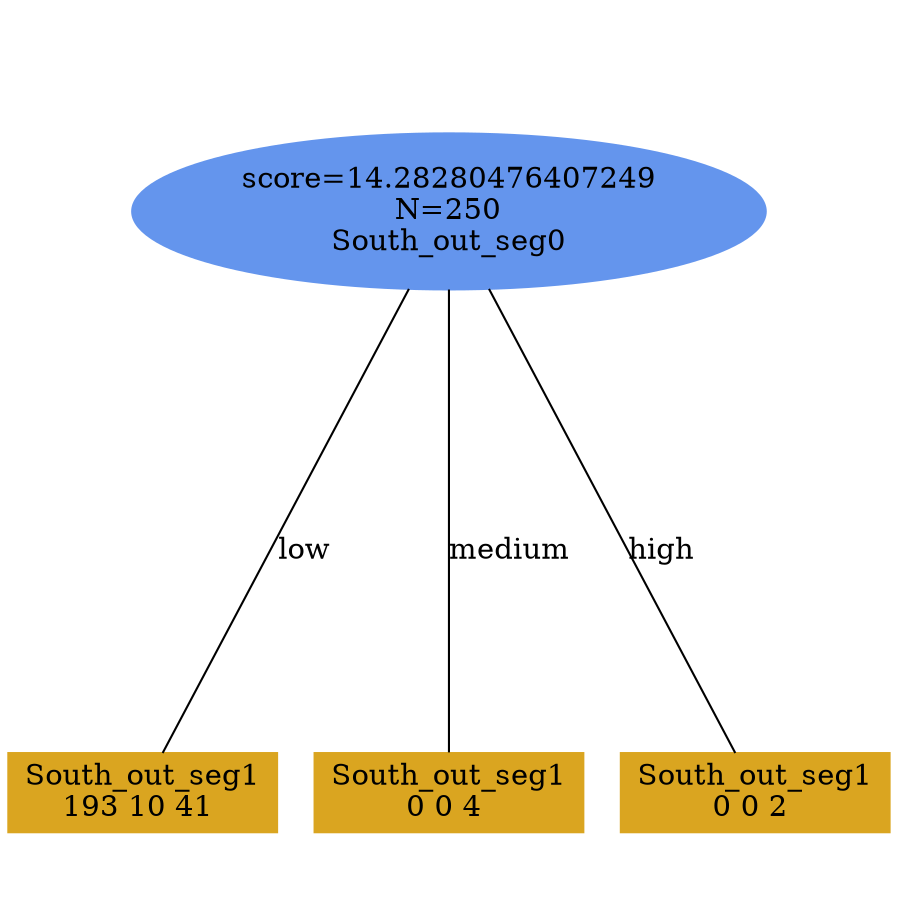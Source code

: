 digraph "DD" {
size = "7.5,10"
ratio=1.0;
center = true;
edge [dir = none];
{ rank = same; node [shape=ellipse, style=filled, color=cornflowerblue];"3880" [label="score=14.28280476407249\nN=250\nSouth_out_seg0"];}
{ rank = same; node [shape=box, style=filled, color=goldenrod];"3881" [label="South_out_seg1\n193 10 41 "];}
{ rank = same; node [shape=box, style=filled, color=goldenrod];"3882" [label="South_out_seg1\n0 0 4 "];}
{ rank = same; node [shape=box, style=filled, color=goldenrod];"3883" [label="South_out_seg1\n0 0 2 "];}
"3880" -> "3881" [label = "low"];
"3880" -> "3882" [label = "medium"];
"3880" -> "3883" [label = "high"];

}